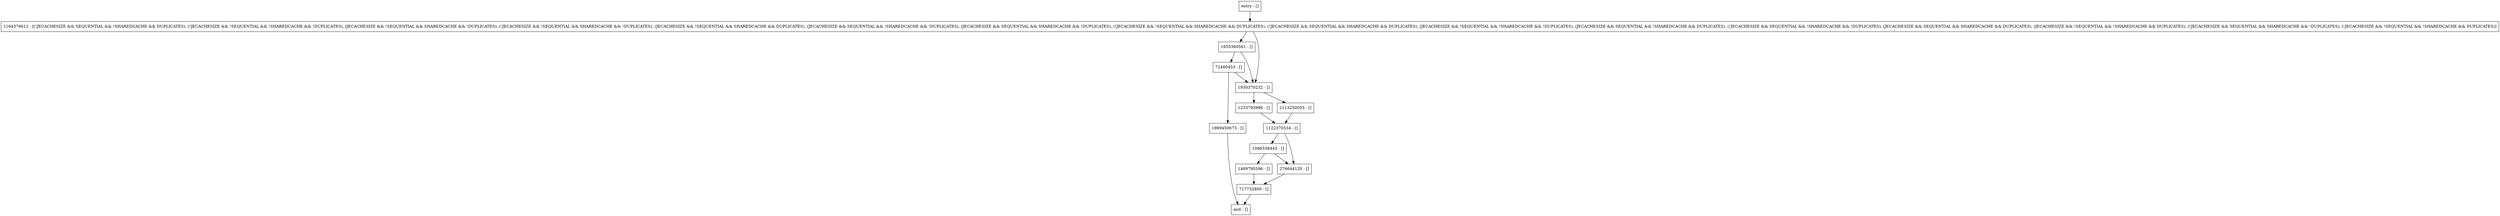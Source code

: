 digraph <init> {
node [shape=record];
1989450673 [label="1989450673 - []"];
276644120 [label="276644120 - []"];
entry [label="entry - []"];
exit [label="exit - []"];
1164376612 [label="1164376612 - [(!JECACHESIZE && SEQUENTIAL && !SHAREDCACHE && DUPLICATES), (!JECACHESIZE && !SEQUENTIAL && !SHAREDCACHE && !DUPLICATES), (JECACHESIZE && !SEQUENTIAL && SHAREDCACHE && !DUPLICATES), (!JECACHESIZE && !SEQUENTIAL && SHAREDCACHE && !DUPLICATES), (JECACHESIZE && !SEQUENTIAL && SHAREDCACHE && DUPLICATES), (JECACHESIZE && SEQUENTIAL && !SHAREDCACHE && !DUPLICATES), (JECACHESIZE && SEQUENTIAL && SHAREDCACHE && !DUPLICATES), (!JECACHESIZE && !SEQUENTIAL && SHAREDCACHE && DUPLICATES), (!JECACHESIZE && SEQUENTIAL && SHAREDCACHE && DUPLICATES), (JECACHESIZE && !SEQUENTIAL && !SHAREDCACHE && !DUPLICATES), (JECACHESIZE && SEQUENTIAL && !SHAREDCACHE && DUPLICATES), (!JECACHESIZE && SEQUENTIAL && !SHAREDCACHE && !DUPLICATES), (JECACHESIZE && SEQUENTIAL && SHAREDCACHE && DUPLICATES), (JECACHESIZE && !SEQUENTIAL && !SHAREDCACHE && DUPLICATES), (!JECACHESIZE && SEQUENTIAL && SHAREDCACHE && !DUPLICATES), (!JECACHESIZE && !SEQUENTIAL && !SHAREDCACHE && DUPLICATES)]"];
1489795596 [label="1489795596 - []"];
1655360561 [label="1655360561 - []"];
1122370534 [label="1122370534 - []"];
2113250055 [label="2113250055 - []"];
717732800 [label="717732800 - []"];
1930370232 [label="1930370232 - []"];
1233793996 [label="1233793996 - []"];
1086338443 [label="1086338443 - []"];
72480453 [label="72480453 - []"];
entry;
exit;
1989450673 -> exit;
276644120 -> 717732800;
entry -> 1164376612;
1164376612 -> 1655360561;
1164376612 -> 1930370232;
1489795596 -> 717732800;
1655360561 -> 1930370232;
1655360561 -> 72480453;
1122370534 -> 276644120;
1122370534 -> 1086338443;
2113250055 -> 1122370534;
717732800 -> exit;
1930370232 -> 2113250055;
1930370232 -> 1233793996;
1233793996 -> 1122370534;
1086338443 -> 276644120;
1086338443 -> 1489795596;
72480453 -> 1989450673;
72480453 -> 1930370232;
}
